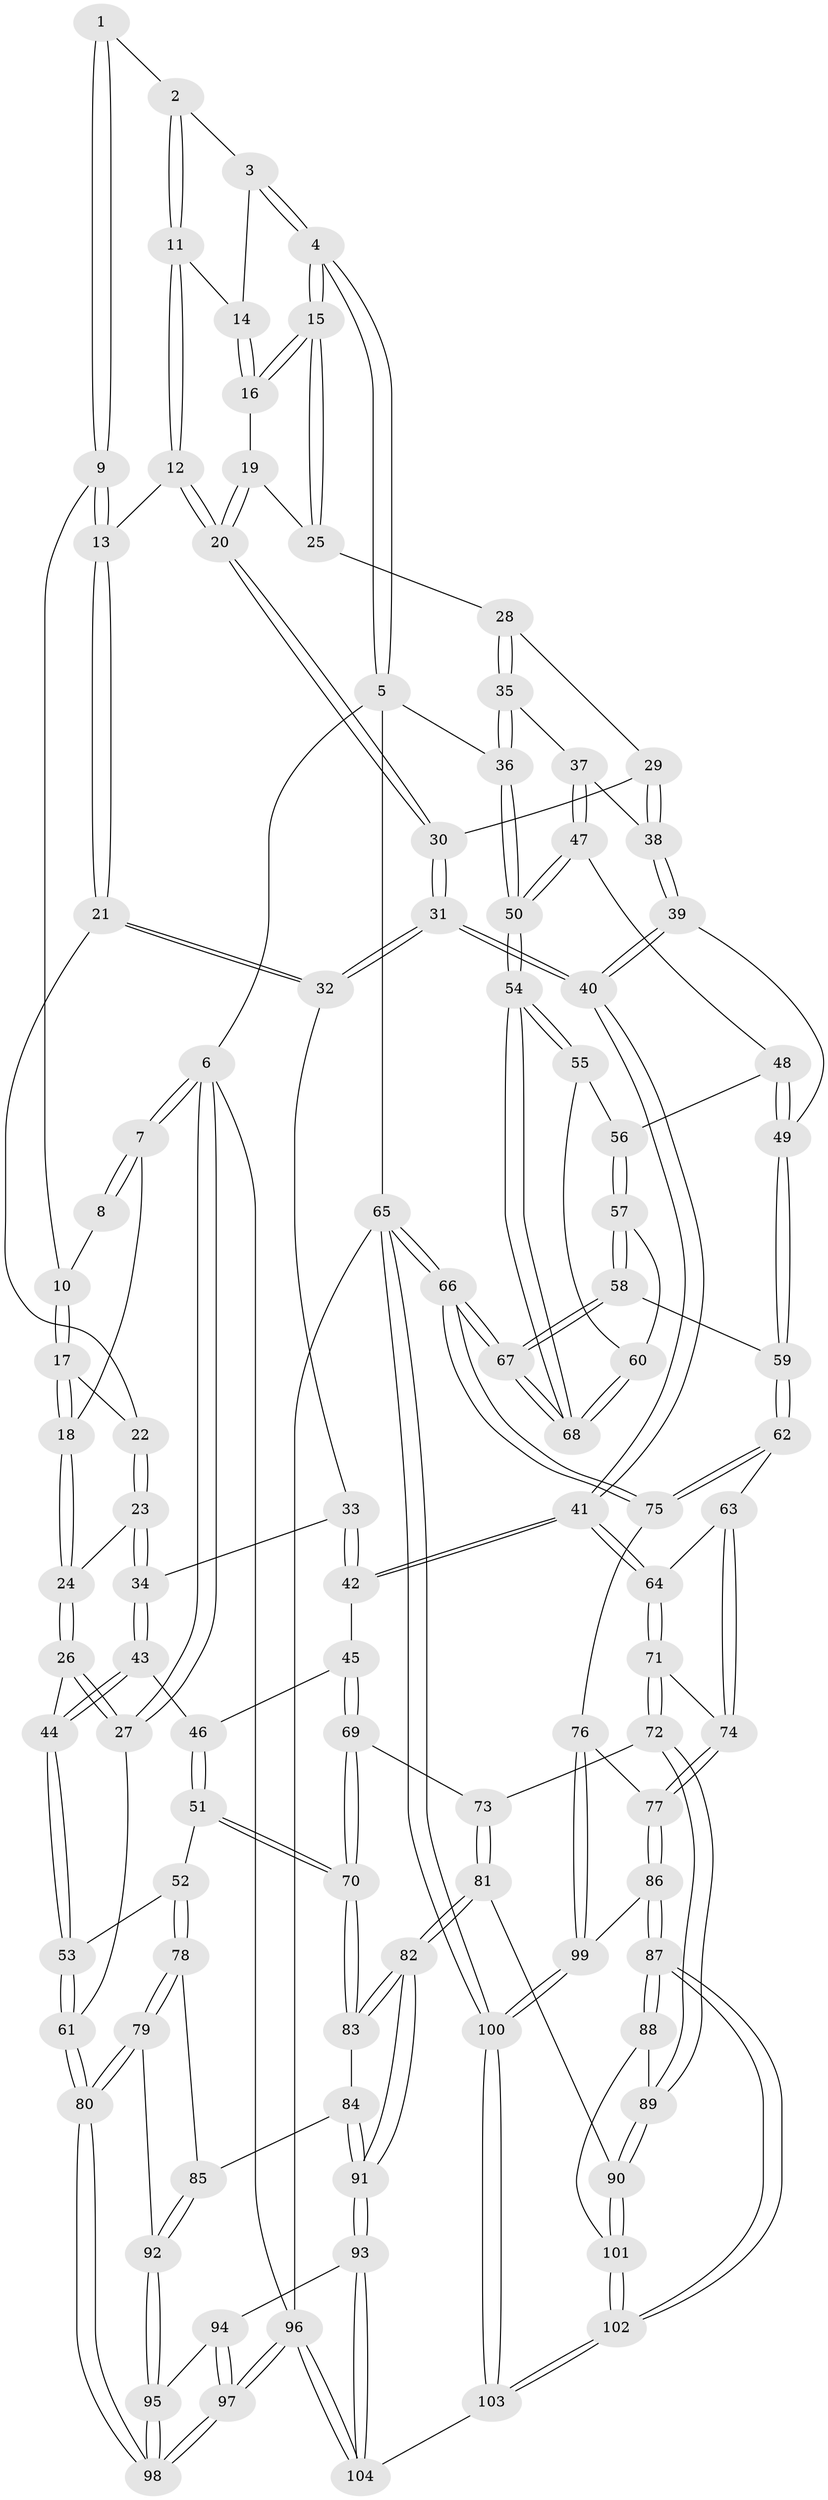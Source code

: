 // coarse degree distribution, {3: 0.08333333333333333, 4: 0.3611111111111111, 6: 0.09722222222222222, 5: 0.4444444444444444, 8: 0.013888888888888888}
// Generated by graph-tools (version 1.1) at 2025/52/02/27/25 19:52:44]
// undirected, 104 vertices, 257 edges
graph export_dot {
graph [start="1"]
  node [color=gray90,style=filled];
  1 [pos="+0.5022677281478112+0"];
  2 [pos="+0.6718377581764083+0"];
  3 [pos="+0.752443961947135+0"];
  4 [pos="+1+0"];
  5 [pos="+1+0"];
  6 [pos="+0+0"];
  7 [pos="+0.03475016314121736+0"];
  8 [pos="+0.32248888618770505+0"];
  9 [pos="+0.4872336422248934+0.044931776361711355"];
  10 [pos="+0.38649659306496853+0.05362328981034786"];
  11 [pos="+0.6308467004062608+0.056580430588428154"];
  12 [pos="+0.603981074579759+0.13793408161088191"];
  13 [pos="+0.5189319126467+0.10714502593075588"];
  14 [pos="+0.736981193827568+0.026653070757963884"];
  15 [pos="+1+0"];
  16 [pos="+0.7556161161183793+0.11405154184787898"];
  17 [pos="+0.32037017468625323+0.088673074548182"];
  18 [pos="+0.16618078658751673+0.03173139284009988"];
  19 [pos="+0.7541041535514664+0.12049320804833759"];
  20 [pos="+0.6485031353182815+0.1879229866374422"];
  21 [pos="+0.4253181669499277+0.18757017755447847"];
  22 [pos="+0.34404828247373187+0.12554093649807624"];
  23 [pos="+0.2611415325733323+0.3011672798591934"];
  24 [pos="+0.13852031361100248+0.22923764093787255"];
  25 [pos="+0.8618258436762886+0.16002919703076873"];
  26 [pos="+0+0.3383564850327848"];
  27 [pos="+0+0.35728283190987403"];
  28 [pos="+0.8744030148002615+0.21161101275221894"];
  29 [pos="+0.7122964566830744+0.2570613506685451"];
  30 [pos="+0.6502899854129673+0.2168358176861904"];
  31 [pos="+0.5571420603853725+0.3482785538213169"];
  32 [pos="+0.415728208857702+0.24398319189825446"];
  33 [pos="+0.3090666037259846+0.303227485173219"];
  34 [pos="+0.2654917145778793+0.3048217953215372"];
  35 [pos="+0.93368880212568+0.2930610865833431"];
  36 [pos="+1+0.22514231794576164"];
  37 [pos="+0.8579128221231498+0.38505570851946597"];
  38 [pos="+0.8121180358372164+0.38252382495526077"];
  39 [pos="+0.6686295742871579+0.4805475126979604"];
  40 [pos="+0.5484966579589114+0.5029711545815723"];
  41 [pos="+0.5348421496408174+0.5203183308587456"];
  42 [pos="+0.5306028800094192+0.5203082577403163"];
  43 [pos="+0.2555177138130815+0.4096311586165319"];
  44 [pos="+0.14921225402282454+0.5024527969883124"];
  45 [pos="+0.4695443642970363+0.5356312456098186"];
  46 [pos="+0.3018771192224668+0.45683268110387454"];
  47 [pos="+0.897109555277035+0.46508328808083865"];
  48 [pos="+0.8850460868209731+0.506203981685901"];
  49 [pos="+0.7998979442080905+0.5668857981012884"];
  50 [pos="+1+0.5265964953538491"];
  51 [pos="+0.21292353701879344+0.6430933037701585"];
  52 [pos="+0.18567935243365732+0.6311847830024342"];
  53 [pos="+0.1519130515798142+0.5199763551870079"];
  54 [pos="+1+0.5819168776227935"];
  55 [pos="+0.9165274178831596+0.5586284996292215"];
  56 [pos="+0.898727535289786+0.5404782190643895"];
  57 [pos="+0.8750775349646159+0.6303853124963473"];
  58 [pos="+0.8419424320724455+0.6680088554751109"];
  59 [pos="+0.7987480957736258+0.6663070354603049"];
  60 [pos="+0.9481788059582836+0.6134850142745402"];
  61 [pos="+0+0.6191846974360623"];
  62 [pos="+0.7986581218681671+0.6663729811330295"];
  63 [pos="+0.7707865049647457+0.6677336261950075"];
  64 [pos="+0.5372850290774931+0.527279103004401"];
  65 [pos="+1+1"];
  66 [pos="+1+1"];
  67 [pos="+1+0.9242773483838778"];
  68 [pos="+1+0.8148664923301182"];
  69 [pos="+0.3103509881192393+0.6419290120357071"];
  70 [pos="+0.2240019249861063+0.6499977938994441"];
  71 [pos="+0.5529194383905999+0.6905789698785065"];
  72 [pos="+0.5109164261487469+0.7510046669947649"];
  73 [pos="+0.36664427244493364+0.7301767026406414"];
  74 [pos="+0.6576056895921353+0.7618497943252108"];
  75 [pos="+0.8021506355708196+0.8242785080423277"];
  76 [pos="+0.7740755322126315+0.8227692607735255"];
  77 [pos="+0.6594968892280457+0.7660054051132078"];
  78 [pos="+0.0601746626008212+0.6816509834090985"];
  79 [pos="+0+0.7130551208906986"];
  80 [pos="+0+0.6904172870542277"];
  81 [pos="+0.358507741348286+0.8453474926412214"];
  82 [pos="+0.30585510445167374+0.8522284302707657"];
  83 [pos="+0.2267474644769138+0.7196543590677686"];
  84 [pos="+0.16897791155844272+0.8174338026529224"];
  85 [pos="+0.15219980647948916+0.824551210122009"];
  86 [pos="+0.6320207892749713+0.88344601150143"];
  87 [pos="+0.5679913275204507+0.9323399441477833"];
  88 [pos="+0.5284093658790285+0.8567214331515514"];
  89 [pos="+0.5046308196889766+0.7742806781097286"];
  90 [pos="+0.3709607115533404+0.850568370199022"];
  91 [pos="+0.26084639142793514+0.9006239273503167"];
  92 [pos="+0.09257812643097056+0.8756019550898101"];
  93 [pos="+0.21525725502526558+1"];
  94 [pos="+0.11626646189150616+0.9251244753991178"];
  95 [pos="+0.09290117795582552+0.8783651434639975"];
  96 [pos="+0+1"];
  97 [pos="+0+1"];
  98 [pos="+0+1"];
  99 [pos="+0.6906408139660322+0.8940045831060315"];
  100 [pos="+1+1"];
  101 [pos="+0.39427099153419504+0.8871837594089574"];
  102 [pos="+0.5048915701285056+1"];
  103 [pos="+0.5043990051767745+1"];
  104 [pos="+0.2673917327837645+1"];
  1 -- 2;
  1 -- 9;
  1 -- 9;
  2 -- 3;
  2 -- 11;
  2 -- 11;
  3 -- 4;
  3 -- 4;
  3 -- 14;
  4 -- 5;
  4 -- 5;
  4 -- 15;
  4 -- 15;
  5 -- 6;
  5 -- 36;
  5 -- 65;
  6 -- 7;
  6 -- 7;
  6 -- 27;
  6 -- 27;
  6 -- 96;
  7 -- 8;
  7 -- 8;
  7 -- 18;
  8 -- 10;
  9 -- 10;
  9 -- 13;
  9 -- 13;
  10 -- 17;
  10 -- 17;
  11 -- 12;
  11 -- 12;
  11 -- 14;
  12 -- 13;
  12 -- 20;
  12 -- 20;
  13 -- 21;
  13 -- 21;
  14 -- 16;
  14 -- 16;
  15 -- 16;
  15 -- 16;
  15 -- 25;
  15 -- 25;
  16 -- 19;
  17 -- 18;
  17 -- 18;
  17 -- 22;
  18 -- 24;
  18 -- 24;
  19 -- 20;
  19 -- 20;
  19 -- 25;
  20 -- 30;
  20 -- 30;
  21 -- 22;
  21 -- 32;
  21 -- 32;
  22 -- 23;
  22 -- 23;
  23 -- 24;
  23 -- 34;
  23 -- 34;
  24 -- 26;
  24 -- 26;
  25 -- 28;
  26 -- 27;
  26 -- 27;
  26 -- 44;
  27 -- 61;
  28 -- 29;
  28 -- 35;
  28 -- 35;
  29 -- 30;
  29 -- 38;
  29 -- 38;
  30 -- 31;
  30 -- 31;
  31 -- 32;
  31 -- 32;
  31 -- 40;
  31 -- 40;
  32 -- 33;
  33 -- 34;
  33 -- 42;
  33 -- 42;
  34 -- 43;
  34 -- 43;
  35 -- 36;
  35 -- 36;
  35 -- 37;
  36 -- 50;
  36 -- 50;
  37 -- 38;
  37 -- 47;
  37 -- 47;
  38 -- 39;
  38 -- 39;
  39 -- 40;
  39 -- 40;
  39 -- 49;
  40 -- 41;
  40 -- 41;
  41 -- 42;
  41 -- 42;
  41 -- 64;
  41 -- 64;
  42 -- 45;
  43 -- 44;
  43 -- 44;
  43 -- 46;
  44 -- 53;
  44 -- 53;
  45 -- 46;
  45 -- 69;
  45 -- 69;
  46 -- 51;
  46 -- 51;
  47 -- 48;
  47 -- 50;
  47 -- 50;
  48 -- 49;
  48 -- 49;
  48 -- 56;
  49 -- 59;
  49 -- 59;
  50 -- 54;
  50 -- 54;
  51 -- 52;
  51 -- 70;
  51 -- 70;
  52 -- 53;
  52 -- 78;
  52 -- 78;
  53 -- 61;
  53 -- 61;
  54 -- 55;
  54 -- 55;
  54 -- 68;
  54 -- 68;
  55 -- 56;
  55 -- 60;
  56 -- 57;
  56 -- 57;
  57 -- 58;
  57 -- 58;
  57 -- 60;
  58 -- 59;
  58 -- 67;
  58 -- 67;
  59 -- 62;
  59 -- 62;
  60 -- 68;
  60 -- 68;
  61 -- 80;
  61 -- 80;
  62 -- 63;
  62 -- 75;
  62 -- 75;
  63 -- 64;
  63 -- 74;
  63 -- 74;
  64 -- 71;
  64 -- 71;
  65 -- 66;
  65 -- 66;
  65 -- 100;
  65 -- 100;
  65 -- 96;
  66 -- 67;
  66 -- 67;
  66 -- 75;
  66 -- 75;
  67 -- 68;
  67 -- 68;
  69 -- 70;
  69 -- 70;
  69 -- 73;
  70 -- 83;
  70 -- 83;
  71 -- 72;
  71 -- 72;
  71 -- 74;
  72 -- 73;
  72 -- 89;
  72 -- 89;
  73 -- 81;
  73 -- 81;
  74 -- 77;
  74 -- 77;
  75 -- 76;
  76 -- 77;
  76 -- 99;
  76 -- 99;
  77 -- 86;
  77 -- 86;
  78 -- 79;
  78 -- 79;
  78 -- 85;
  79 -- 80;
  79 -- 80;
  79 -- 92;
  80 -- 98;
  80 -- 98;
  81 -- 82;
  81 -- 82;
  81 -- 90;
  82 -- 83;
  82 -- 83;
  82 -- 91;
  82 -- 91;
  83 -- 84;
  84 -- 85;
  84 -- 91;
  84 -- 91;
  85 -- 92;
  85 -- 92;
  86 -- 87;
  86 -- 87;
  86 -- 99;
  87 -- 88;
  87 -- 88;
  87 -- 102;
  87 -- 102;
  88 -- 89;
  88 -- 101;
  89 -- 90;
  89 -- 90;
  90 -- 101;
  90 -- 101;
  91 -- 93;
  91 -- 93;
  92 -- 95;
  92 -- 95;
  93 -- 94;
  93 -- 104;
  93 -- 104;
  94 -- 95;
  94 -- 97;
  94 -- 97;
  95 -- 98;
  95 -- 98;
  96 -- 97;
  96 -- 97;
  96 -- 104;
  96 -- 104;
  97 -- 98;
  97 -- 98;
  99 -- 100;
  99 -- 100;
  100 -- 103;
  100 -- 103;
  101 -- 102;
  101 -- 102;
  102 -- 103;
  102 -- 103;
  103 -- 104;
}
